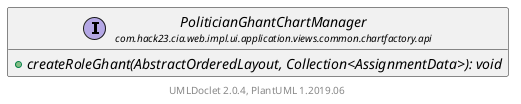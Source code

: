 @startuml
    set namespaceSeparator none
    hide empty fields
    hide empty methods

    interface "<size:14>PoliticianGhantChartManager\n<size:10>com.hack23.cia.web.impl.ui.application.views.common.chartfactory.api" as com.hack23.cia.web.impl.ui.application.views.common.chartfactory.api.PoliticianGhantChartManager [[PoliticianGhantChartManager.html]] {
        {abstract} +createRoleGhant(AbstractOrderedLayout, Collection<AssignmentData>): void
    }

    center footer UMLDoclet 2.0.4, PlantUML 1.2019.06
@enduml
